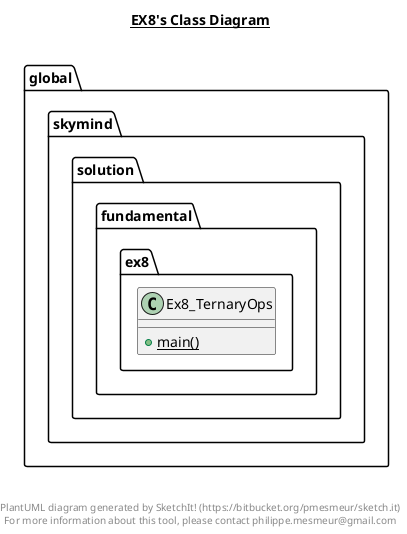 @startuml

title __EX8's Class Diagram__\n

  namespace global.skymind {
    namespace solution.fundamental.ex8 {
      class global.skymind.solution.fundamental.ex8.Ex8_TernaryOps {
          {static} + main()
      }
    }
  }
  



right footer


PlantUML diagram generated by SketchIt! (https://bitbucket.org/pmesmeur/sketch.it)
For more information about this tool, please contact philippe.mesmeur@gmail.com
endfooter

@enduml
